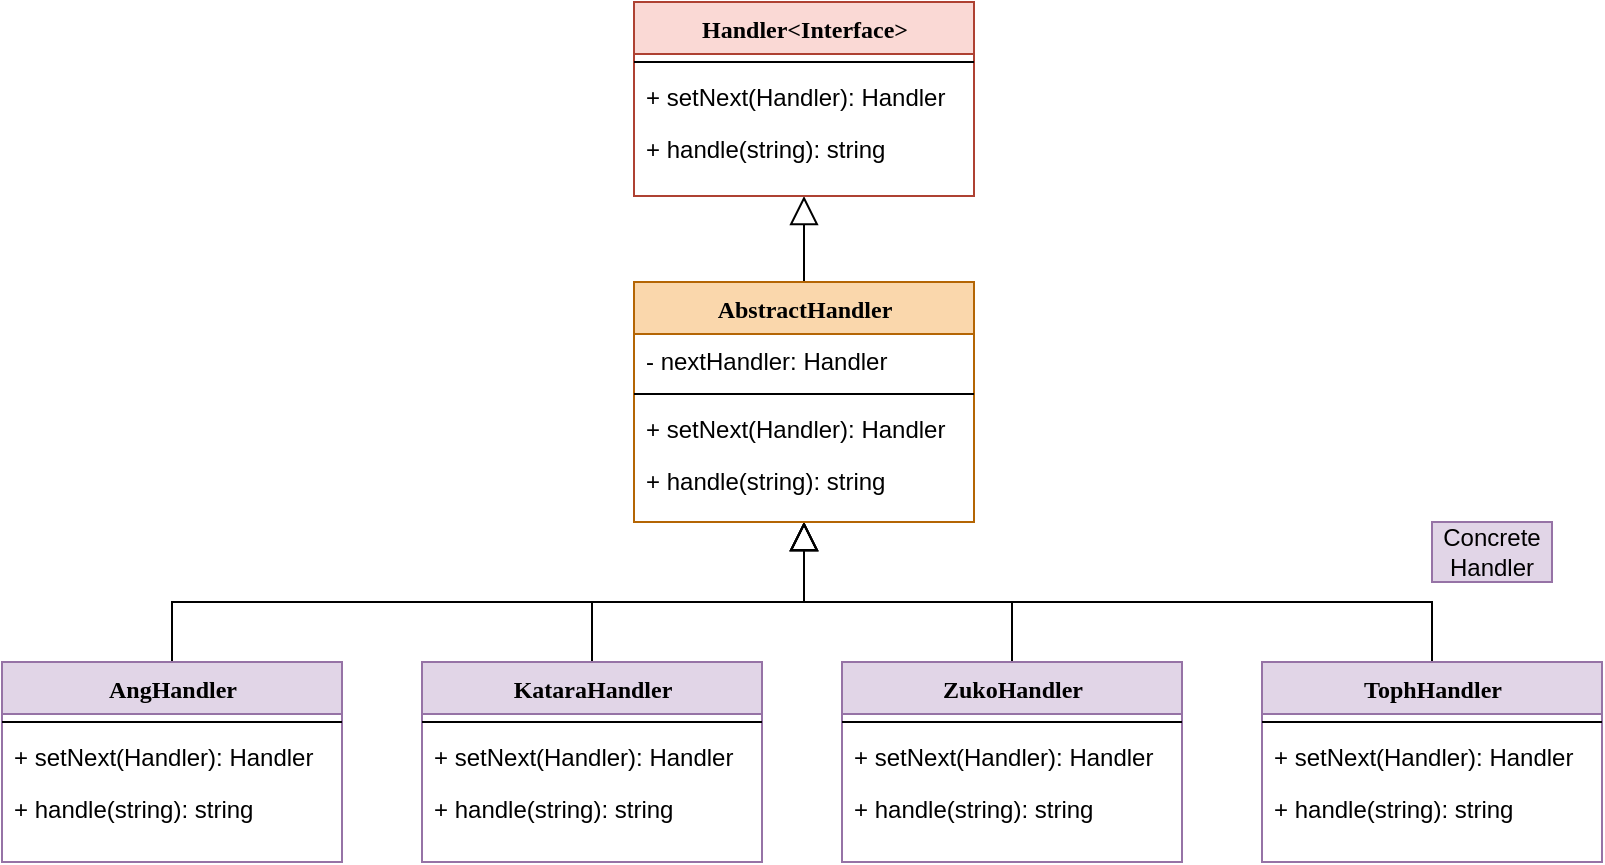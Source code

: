 <mxfile version="14.1.1" type="device"><diagram name="Page-1" id="9f46799a-70d6-7492-0946-bef42562c5a5"><mxGraphModel dx="2474" dy="713" grid="1" gridSize="10" guides="1" tooltips="1" connect="1" arrows="1" fold="1" page="1" pageScale="1" pageWidth="1100" pageHeight="850" background="#ffffff" math="0" shadow="0"><root><mxCell id="0"/><mxCell id="1" parent="0"/><mxCell id="daGaWA9qVVBBz1Taj5HJ-51" style="edgeStyle=orthogonalEdgeStyle;rounded=0;orthogonalLoop=1;jettySize=auto;html=1;exitX=0.5;exitY=1;exitDx=0;exitDy=0;entryX=0.5;entryY=0;entryDx=0;entryDy=0;startArrow=block;startFill=0;startSize=12;endArrow=none;endFill=0;" edge="1" parent="1" source="78961159f06e98e8-17" target="daGaWA9qVVBBz1Taj5HJ-25"><mxGeometry relative="1" as="geometry"/></mxCell><mxCell id="78961159f06e98e8-17" value="Handler&amp;lt;Interface&amp;gt;" style="swimlane;html=1;fontStyle=1;align=center;verticalAlign=top;childLayout=stackLayout;horizontal=1;startSize=26;horizontalStack=0;resizeParent=1;resizeLast=0;collapsible=1;marginBottom=0;swimlaneFillColor=#ffffff;rounded=0;shadow=0;comic=0;labelBackgroundColor=none;strokeWidth=1;fillColor=#fad9d5;fontFamily=Verdana;fontSize=12;strokeColor=#ae4132;" parent="1" vertex="1"><mxGeometry x="91" y="70" width="170" height="97" as="geometry"/></mxCell><mxCell id="78961159f06e98e8-19" value="" style="line;html=1;strokeWidth=1;fillColor=none;align=left;verticalAlign=middle;spacingTop=-1;spacingLeft=3;spacingRight=3;rotatable=0;labelPosition=right;points=[];portConstraint=eastwest;" parent="78961159f06e98e8-17" vertex="1"><mxGeometry y="26" width="170" height="8" as="geometry"/></mxCell><mxCell id="daGaWA9qVVBBz1Taj5HJ-24" value="+ setNext(Handler): Handler" style="text;html=1;strokeColor=none;fillColor=none;align=left;verticalAlign=top;spacingLeft=4;spacingRight=4;whiteSpace=wrap;overflow=hidden;rotatable=0;points=[[0,0.5],[1,0.5]];portConstraint=eastwest;" vertex="1" parent="78961159f06e98e8-17"><mxGeometry y="34" width="170" height="26" as="geometry"/></mxCell><mxCell id="78961159f06e98e8-20" value="+ handle(string): string" style="text;html=1;strokeColor=none;fillColor=none;align=left;verticalAlign=top;spacingLeft=4;spacingRight=4;whiteSpace=wrap;overflow=hidden;rotatable=0;points=[[0,0.5],[1,0.5]];portConstraint=eastwest;" parent="78961159f06e98e8-17" vertex="1"><mxGeometry y="60" width="170" height="26" as="geometry"/></mxCell><mxCell id="daGaWA9qVVBBz1Taj5HJ-52" style="edgeStyle=orthogonalEdgeStyle;rounded=0;orthogonalLoop=1;jettySize=auto;html=1;exitX=0.5;exitY=1;exitDx=0;exitDy=0;startArrow=block;startFill=0;startSize=12;endArrow=none;endFill=0;" edge="1" parent="1" source="daGaWA9qVVBBz1Taj5HJ-25" target="daGaWA9qVVBBz1Taj5HJ-40"><mxGeometry relative="1" as="geometry"/></mxCell><mxCell id="daGaWA9qVVBBz1Taj5HJ-53" style="edgeStyle=orthogonalEdgeStyle;rounded=0;orthogonalLoop=1;jettySize=auto;html=1;exitX=0.5;exitY=1;exitDx=0;exitDy=0;startArrow=block;startFill=0;startSize=12;endArrow=none;endFill=0;" edge="1" parent="1" source="daGaWA9qVVBBz1Taj5HJ-25" target="daGaWA9qVVBBz1Taj5HJ-45"><mxGeometry relative="1" as="geometry"/></mxCell><mxCell id="daGaWA9qVVBBz1Taj5HJ-54" style="edgeStyle=orthogonalEdgeStyle;rounded=0;orthogonalLoop=1;jettySize=auto;html=1;exitX=0.5;exitY=1;exitDx=0;exitDy=0;startArrow=block;startFill=0;startSize=12;endArrow=none;endFill=0;" edge="1" parent="1" source="daGaWA9qVVBBz1Taj5HJ-25" target="daGaWA9qVVBBz1Taj5HJ-35"><mxGeometry relative="1" as="geometry"/></mxCell><mxCell id="daGaWA9qVVBBz1Taj5HJ-55" style="edgeStyle=orthogonalEdgeStyle;rounded=0;orthogonalLoop=1;jettySize=auto;html=1;exitX=0.5;exitY=1;exitDx=0;exitDy=0;entryX=0.5;entryY=0;entryDx=0;entryDy=0;startArrow=block;startFill=0;startSize=12;endArrow=none;endFill=0;" edge="1" parent="1" source="daGaWA9qVVBBz1Taj5HJ-25" target="daGaWA9qVVBBz1Taj5HJ-30"><mxGeometry relative="1" as="geometry"/></mxCell><mxCell id="daGaWA9qVVBBz1Taj5HJ-25" value="AbstractHandler" style="swimlane;html=1;fontStyle=1;align=center;verticalAlign=top;childLayout=stackLayout;horizontal=1;startSize=26;horizontalStack=0;resizeParent=1;resizeLast=0;collapsible=1;marginBottom=0;swimlaneFillColor=#ffffff;rounded=0;shadow=0;comic=0;labelBackgroundColor=none;strokeWidth=1;fillColor=#fad7ac;fontFamily=Verdana;fontSize=12;strokeColor=#b46504;" vertex="1" parent="1"><mxGeometry x="91" y="210" width="170" height="120" as="geometry"/></mxCell><mxCell id="daGaWA9qVVBBz1Taj5HJ-29" value="- nextHandler: Handler" style="text;html=1;strokeColor=none;fillColor=none;align=left;verticalAlign=top;spacingLeft=4;spacingRight=4;whiteSpace=wrap;overflow=hidden;rotatable=0;points=[[0,0.5],[1,0.5]];portConstraint=eastwest;" vertex="1" parent="daGaWA9qVVBBz1Taj5HJ-25"><mxGeometry y="26" width="170" height="26" as="geometry"/></mxCell><mxCell id="daGaWA9qVVBBz1Taj5HJ-26" value="" style="line;html=1;strokeWidth=1;fillColor=none;align=left;verticalAlign=middle;spacingTop=-1;spacingLeft=3;spacingRight=3;rotatable=0;labelPosition=right;points=[];portConstraint=eastwest;" vertex="1" parent="daGaWA9qVVBBz1Taj5HJ-25"><mxGeometry y="52" width="170" height="8" as="geometry"/></mxCell><mxCell id="daGaWA9qVVBBz1Taj5HJ-27" value="+ setNext(Handler): Handler" style="text;html=1;strokeColor=none;fillColor=none;align=left;verticalAlign=top;spacingLeft=4;spacingRight=4;whiteSpace=wrap;overflow=hidden;rotatable=0;points=[[0,0.5],[1,0.5]];portConstraint=eastwest;" vertex="1" parent="daGaWA9qVVBBz1Taj5HJ-25"><mxGeometry y="60" width="170" height="26" as="geometry"/></mxCell><mxCell id="daGaWA9qVVBBz1Taj5HJ-28" value="+ handle(string): string" style="text;html=1;strokeColor=none;fillColor=none;align=left;verticalAlign=top;spacingLeft=4;spacingRight=4;whiteSpace=wrap;overflow=hidden;rotatable=0;points=[[0,0.5],[1,0.5]];portConstraint=eastwest;" vertex="1" parent="daGaWA9qVVBBz1Taj5HJ-25"><mxGeometry y="86" width="170" height="26" as="geometry"/></mxCell><mxCell id="daGaWA9qVVBBz1Taj5HJ-30" value="AngHandler" style="swimlane;html=1;fontStyle=1;align=center;verticalAlign=top;childLayout=stackLayout;horizontal=1;startSize=26;horizontalStack=0;resizeParent=1;resizeLast=0;collapsible=1;marginBottom=0;swimlaneFillColor=#ffffff;rounded=0;shadow=0;comic=0;labelBackgroundColor=none;strokeWidth=1;fontFamily=Verdana;fontSize=12;fillColor=#e1d5e7;strokeColor=#9673a6;" vertex="1" parent="1"><mxGeometry x="-225" y="400" width="170" height="100" as="geometry"/></mxCell><mxCell id="daGaWA9qVVBBz1Taj5HJ-32" value="" style="line;html=1;strokeWidth=1;fillColor=none;align=left;verticalAlign=middle;spacingTop=-1;spacingLeft=3;spacingRight=3;rotatable=0;labelPosition=right;points=[];portConstraint=eastwest;" vertex="1" parent="daGaWA9qVVBBz1Taj5HJ-30"><mxGeometry y="26" width="170" height="8" as="geometry"/></mxCell><mxCell id="daGaWA9qVVBBz1Taj5HJ-33" value="+ setNext(Handler): Handler" style="text;html=1;strokeColor=none;fillColor=none;align=left;verticalAlign=top;spacingLeft=4;spacingRight=4;whiteSpace=wrap;overflow=hidden;rotatable=0;points=[[0,0.5],[1,0.5]];portConstraint=eastwest;" vertex="1" parent="daGaWA9qVVBBz1Taj5HJ-30"><mxGeometry y="34" width="170" height="26" as="geometry"/></mxCell><mxCell id="daGaWA9qVVBBz1Taj5HJ-34" value="+ handle(string): string" style="text;html=1;strokeColor=none;fillColor=none;align=left;verticalAlign=top;spacingLeft=4;spacingRight=4;whiteSpace=wrap;overflow=hidden;rotatable=0;points=[[0,0.5],[1,0.5]];portConstraint=eastwest;" vertex="1" parent="daGaWA9qVVBBz1Taj5HJ-30"><mxGeometry y="60" width="170" height="26" as="geometry"/></mxCell><mxCell id="daGaWA9qVVBBz1Taj5HJ-35" value="KataraHandler" style="swimlane;html=1;fontStyle=1;align=center;verticalAlign=top;childLayout=stackLayout;horizontal=1;startSize=26;horizontalStack=0;resizeParent=1;resizeLast=0;collapsible=1;marginBottom=0;swimlaneFillColor=#ffffff;rounded=0;shadow=0;comic=0;labelBackgroundColor=none;strokeWidth=1;fillColor=#e1d5e7;fontFamily=Verdana;fontSize=12;strokeColor=#9673a6;" vertex="1" parent="1"><mxGeometry x="-15" y="400" width="170" height="100" as="geometry"/></mxCell><mxCell id="daGaWA9qVVBBz1Taj5HJ-37" value="" style="line;html=1;strokeWidth=1;fillColor=none;align=left;verticalAlign=middle;spacingTop=-1;spacingLeft=3;spacingRight=3;rotatable=0;labelPosition=right;points=[];portConstraint=eastwest;" vertex="1" parent="daGaWA9qVVBBz1Taj5HJ-35"><mxGeometry y="26" width="170" height="8" as="geometry"/></mxCell><mxCell id="daGaWA9qVVBBz1Taj5HJ-38" value="+ setNext(Handler): Handler" style="text;html=1;strokeColor=none;fillColor=none;align=left;verticalAlign=top;spacingLeft=4;spacingRight=4;whiteSpace=wrap;overflow=hidden;rotatable=0;points=[[0,0.5],[1,0.5]];portConstraint=eastwest;" vertex="1" parent="daGaWA9qVVBBz1Taj5HJ-35"><mxGeometry y="34" width="170" height="26" as="geometry"/></mxCell><mxCell id="daGaWA9qVVBBz1Taj5HJ-39" value="+ handle(string): string" style="text;html=1;strokeColor=none;fillColor=none;align=left;verticalAlign=top;spacingLeft=4;spacingRight=4;whiteSpace=wrap;overflow=hidden;rotatable=0;points=[[0,0.5],[1,0.5]];portConstraint=eastwest;" vertex="1" parent="daGaWA9qVVBBz1Taj5HJ-35"><mxGeometry y="60" width="170" height="26" as="geometry"/></mxCell><mxCell id="daGaWA9qVVBBz1Taj5HJ-40" value="ZukoHandler" style="swimlane;html=1;fontStyle=1;align=center;verticalAlign=top;childLayout=stackLayout;horizontal=1;startSize=26;horizontalStack=0;resizeParent=1;resizeLast=0;collapsible=1;marginBottom=0;swimlaneFillColor=#ffffff;rounded=0;shadow=0;comic=0;labelBackgroundColor=none;strokeWidth=1;fillColor=#e1d5e7;fontFamily=Verdana;fontSize=12;strokeColor=#9673a6;" vertex="1" parent="1"><mxGeometry x="195" y="400" width="170" height="100" as="geometry"/></mxCell><mxCell id="daGaWA9qVVBBz1Taj5HJ-42" value="" style="line;html=1;strokeWidth=1;fillColor=none;align=left;verticalAlign=middle;spacingTop=-1;spacingLeft=3;spacingRight=3;rotatable=0;labelPosition=right;points=[];portConstraint=eastwest;" vertex="1" parent="daGaWA9qVVBBz1Taj5HJ-40"><mxGeometry y="26" width="170" height="8" as="geometry"/></mxCell><mxCell id="daGaWA9qVVBBz1Taj5HJ-43" value="+ setNext(Handler): Handler" style="text;html=1;strokeColor=none;fillColor=none;align=left;verticalAlign=top;spacingLeft=4;spacingRight=4;whiteSpace=wrap;overflow=hidden;rotatable=0;points=[[0,0.5],[1,0.5]];portConstraint=eastwest;" vertex="1" parent="daGaWA9qVVBBz1Taj5HJ-40"><mxGeometry y="34" width="170" height="26" as="geometry"/></mxCell><mxCell id="daGaWA9qVVBBz1Taj5HJ-44" value="+ handle(string): string" style="text;html=1;strokeColor=none;fillColor=none;align=left;verticalAlign=top;spacingLeft=4;spacingRight=4;whiteSpace=wrap;overflow=hidden;rotatable=0;points=[[0,0.5],[1,0.5]];portConstraint=eastwest;" vertex="1" parent="daGaWA9qVVBBz1Taj5HJ-40"><mxGeometry y="60" width="170" height="26" as="geometry"/></mxCell><mxCell id="daGaWA9qVVBBz1Taj5HJ-45" value="TophHandler" style="swimlane;html=1;fontStyle=1;align=center;verticalAlign=top;childLayout=stackLayout;horizontal=1;startSize=26;horizontalStack=0;resizeParent=1;resizeLast=0;collapsible=1;marginBottom=0;swimlaneFillColor=#ffffff;rounded=0;shadow=0;comic=0;labelBackgroundColor=none;strokeWidth=1;fillColor=#e1d5e7;fontFamily=Verdana;fontSize=12;strokeColor=#9673a6;" vertex="1" parent="1"><mxGeometry x="405" y="400" width="170" height="100" as="geometry"/></mxCell><mxCell id="daGaWA9qVVBBz1Taj5HJ-47" value="" style="line;html=1;strokeWidth=1;fillColor=none;align=left;verticalAlign=middle;spacingTop=-1;spacingLeft=3;spacingRight=3;rotatable=0;labelPosition=right;points=[];portConstraint=eastwest;" vertex="1" parent="daGaWA9qVVBBz1Taj5HJ-45"><mxGeometry y="26" width="170" height="8" as="geometry"/></mxCell><mxCell id="daGaWA9qVVBBz1Taj5HJ-48" value="+ setNext(Handler): Handler" style="text;html=1;strokeColor=none;fillColor=none;align=left;verticalAlign=top;spacingLeft=4;spacingRight=4;whiteSpace=wrap;overflow=hidden;rotatable=0;points=[[0,0.5],[1,0.5]];portConstraint=eastwest;" vertex="1" parent="daGaWA9qVVBBz1Taj5HJ-45"><mxGeometry y="34" width="170" height="26" as="geometry"/></mxCell><mxCell id="daGaWA9qVVBBz1Taj5HJ-49" value="+ handle(string): string" style="text;html=1;strokeColor=none;fillColor=none;align=left;verticalAlign=top;spacingLeft=4;spacingRight=4;whiteSpace=wrap;overflow=hidden;rotatable=0;points=[[0,0.5],[1,0.5]];portConstraint=eastwest;" vertex="1" parent="daGaWA9qVVBBz1Taj5HJ-45"><mxGeometry y="60" width="170" height="26" as="geometry"/></mxCell><mxCell id="daGaWA9qVVBBz1Taj5HJ-50" value="Concrete Handler" style="text;html=1;strokeColor=#9673a6;fillColor=#e1d5e7;align=center;verticalAlign=middle;whiteSpace=wrap;rounded=0;" vertex="1" parent="1"><mxGeometry x="490" y="330" width="60" height="30" as="geometry"/></mxCell></root></mxGraphModel></diagram></mxfile>